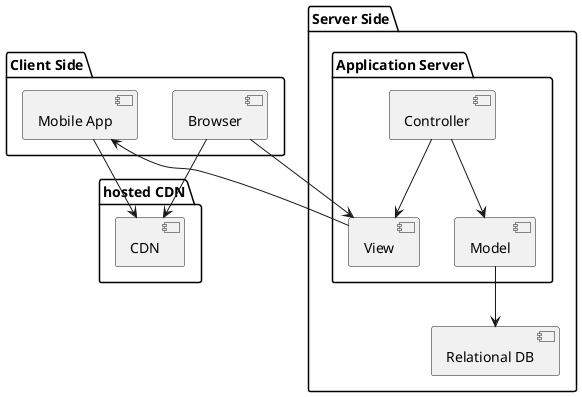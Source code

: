 @startuml topLevel
package "Client Side" {
  [Browser]
  [Mobile App]
}

package "hosted CDN" {
  [CDN]
}

package "Server Side" {
  package "Application Server" {
    [Controller]
    [View]
    [Model]
  }
  [Relational DB]
}


[Browser] --> [CDN]
[Mobile App] --> [CDN]
[Browser] --> [View]
[Mobile App] <--[View]
[Controller] --> [View]
[Controller] --> [Model]
[Model] --> [Relational DB]
@enduml
